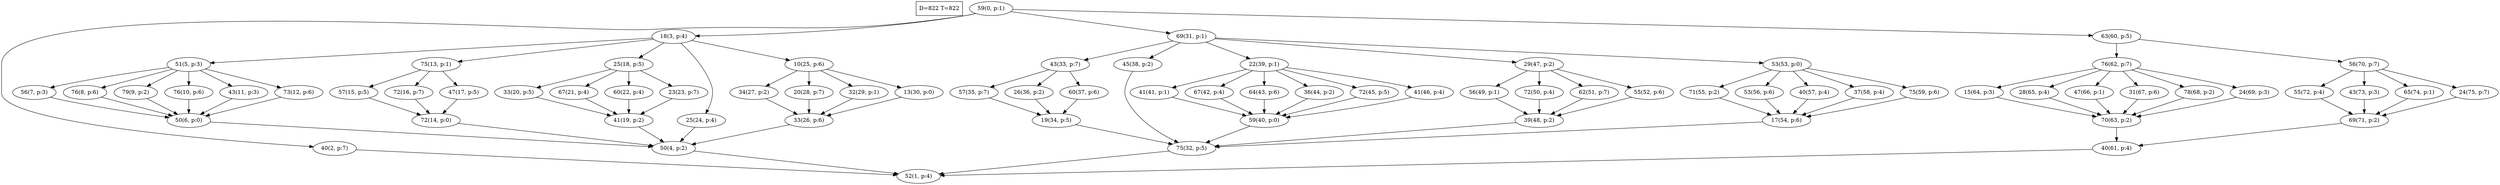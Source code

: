 digraph Task {
i [shape=box, label="D=822 T=822"]; 
0 [label="59(0, p:1)"];
1 [label="52(1, p:4)"];
2 [label="40(2, p:7)"];
3 [label="18(3, p:4)"];
4 [label="50(4, p:2)"];
5 [label="51(5, p:3)"];
6 [label="50(6, p:0)"];
7 [label="56(7, p:3)"];
8 [label="76(8, p:6)"];
9 [label="79(9, p:2)"];
10 [label="76(10, p:6)"];
11 [label="43(11, p:3)"];
12 [label="73(12, p:6)"];
13 [label="75(13, p:1)"];
14 [label="72(14, p:0)"];
15 [label="57(15, p:5)"];
16 [label="72(16, p:7)"];
17 [label="47(17, p:5)"];
18 [label="25(18, p:5)"];
19 [label="41(19, p:2)"];
20 [label="33(20, p:5)"];
21 [label="67(21, p:4)"];
22 [label="60(22, p:4)"];
23 [label="23(23, p:7)"];
24 [label="25(24, p:4)"];
25 [label="10(25, p:6)"];
26 [label="33(26, p:6)"];
27 [label="34(27, p:2)"];
28 [label="20(28, p:7)"];
29 [label="32(29, p:1)"];
30 [label="13(30, p:0)"];
31 [label="69(31, p:1)"];
32 [label="75(32, p:5)"];
33 [label="43(33, p:7)"];
34 [label="19(34, p:5)"];
35 [label="57(35, p:7)"];
36 [label="26(36, p:2)"];
37 [label="60(37, p:6)"];
38 [label="45(38, p:2)"];
39 [label="22(39, p:1)"];
40 [label="59(40, p:0)"];
41 [label="41(41, p:1)"];
42 [label="67(42, p:4)"];
43 [label="64(43, p:6)"];
44 [label="36(44, p:2)"];
45 [label="72(45, p:5)"];
46 [label="41(46, p:4)"];
47 [label="29(47, p:2)"];
48 [label="39(48, p:2)"];
49 [label="56(49, p:1)"];
50 [label="72(50, p:4)"];
51 [label="62(51, p:7)"];
52 [label="55(52, p:6)"];
53 [label="53(53, p:0)"];
54 [label="17(54, p:6)"];
55 [label="71(55, p:2)"];
56 [label="53(56, p:6)"];
57 [label="40(57, p:4)"];
58 [label="37(58, p:4)"];
59 [label="75(59, p:6)"];
60 [label="63(60, p:5)"];
61 [label="40(61, p:4)"];
62 [label="76(62, p:7)"];
63 [label="70(63, p:2)"];
64 [label="15(64, p:3)"];
65 [label="28(65, p:4)"];
66 [label="47(66, p:1)"];
67 [label="31(67, p:6)"];
68 [label="78(68, p:2)"];
69 [label="24(69, p:3)"];
70 [label="56(70, p:7)"];
71 [label="69(71, p:2)"];
72 [label="55(72, p:4)"];
73 [label="43(73, p:3)"];
74 [label="65(74, p:1)"];
75 [label="24(75, p:7)"];
0 -> 2;
0 -> 3;
0 -> 31;
0 -> 60;
2 -> 1;
3 -> 5;
3 -> 13;
3 -> 18;
3 -> 24;
3 -> 25;
4 -> 1;
5 -> 7;
5 -> 8;
5 -> 9;
5 -> 10;
5 -> 11;
5 -> 12;
6 -> 4;
7 -> 6;
8 -> 6;
9 -> 6;
10 -> 6;
11 -> 6;
12 -> 6;
13 -> 15;
13 -> 16;
13 -> 17;
14 -> 4;
15 -> 14;
16 -> 14;
17 -> 14;
18 -> 20;
18 -> 21;
18 -> 22;
18 -> 23;
19 -> 4;
20 -> 19;
21 -> 19;
22 -> 19;
23 -> 19;
24 -> 4;
25 -> 27;
25 -> 28;
25 -> 29;
25 -> 30;
26 -> 4;
27 -> 26;
28 -> 26;
29 -> 26;
30 -> 26;
31 -> 33;
31 -> 38;
31 -> 39;
31 -> 47;
31 -> 53;
32 -> 1;
33 -> 35;
33 -> 36;
33 -> 37;
34 -> 32;
35 -> 34;
36 -> 34;
37 -> 34;
38 -> 32;
39 -> 41;
39 -> 42;
39 -> 43;
39 -> 44;
39 -> 45;
39 -> 46;
40 -> 32;
41 -> 40;
42 -> 40;
43 -> 40;
44 -> 40;
45 -> 40;
46 -> 40;
47 -> 49;
47 -> 50;
47 -> 51;
47 -> 52;
48 -> 32;
49 -> 48;
50 -> 48;
51 -> 48;
52 -> 48;
53 -> 55;
53 -> 56;
53 -> 57;
53 -> 58;
53 -> 59;
54 -> 32;
55 -> 54;
56 -> 54;
57 -> 54;
58 -> 54;
59 -> 54;
60 -> 62;
60 -> 70;
61 -> 1;
62 -> 64;
62 -> 65;
62 -> 66;
62 -> 67;
62 -> 68;
62 -> 69;
63 -> 61;
64 -> 63;
65 -> 63;
66 -> 63;
67 -> 63;
68 -> 63;
69 -> 63;
70 -> 72;
70 -> 73;
70 -> 74;
70 -> 75;
71 -> 61;
72 -> 71;
73 -> 71;
74 -> 71;
75 -> 71;
}